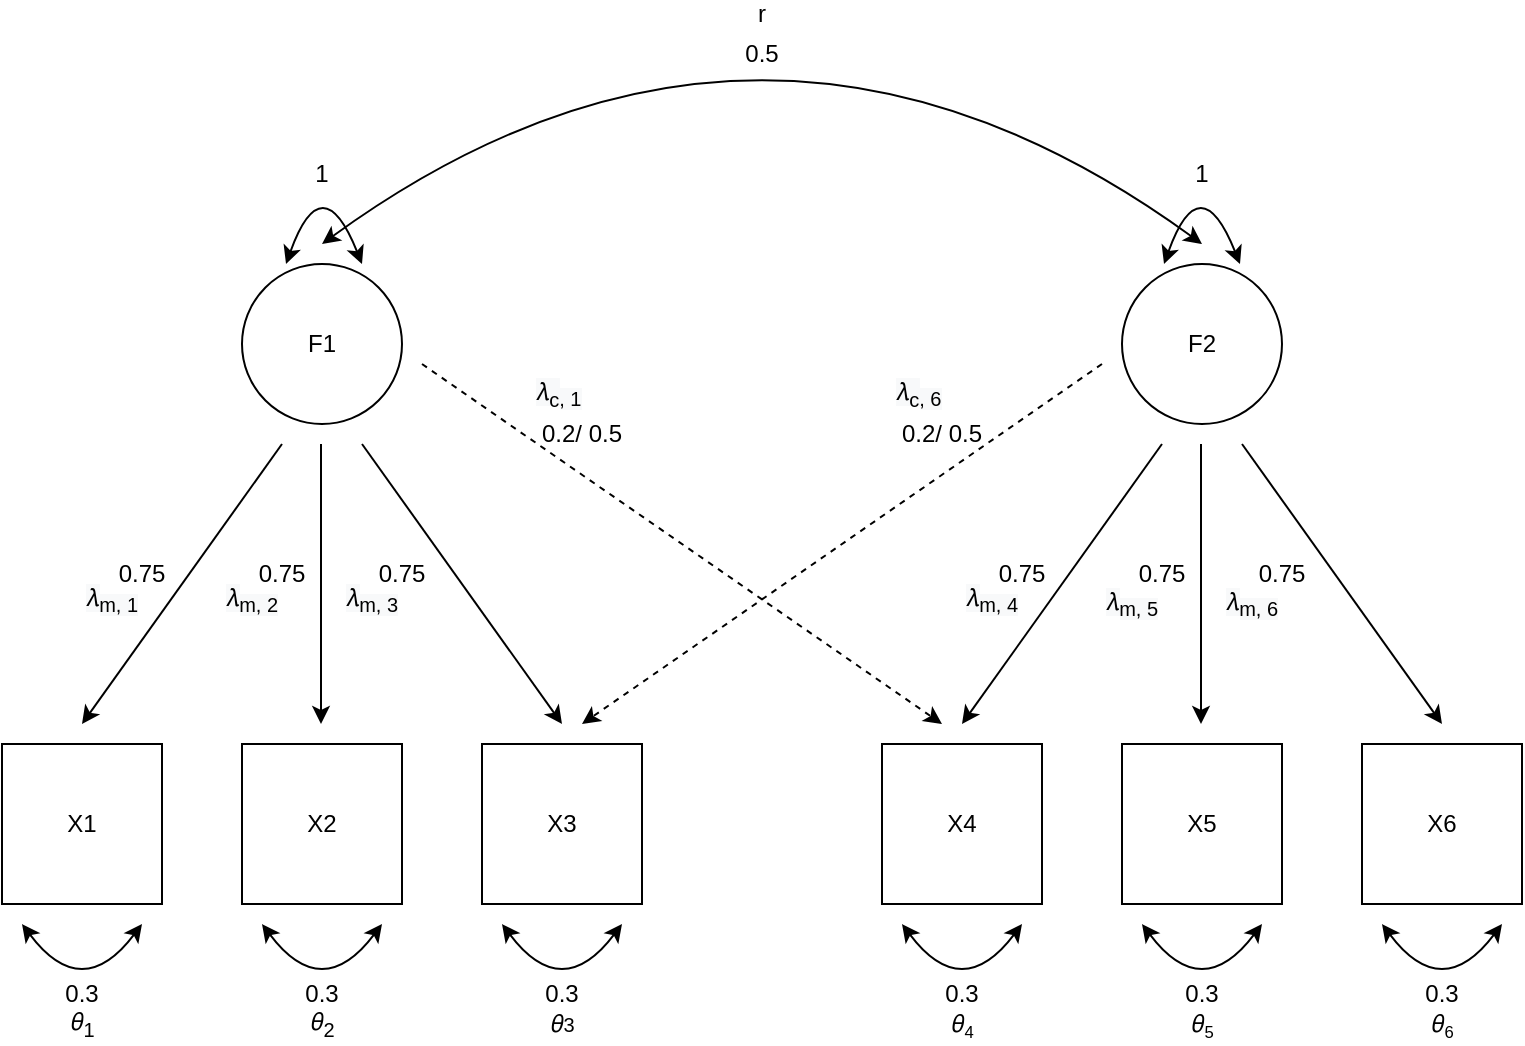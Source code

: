 <mxfile version="17.4.4" type="device"><diagram id="7yZWHM5hNiSJyR0sJOxw" name="Page-1"><mxGraphModel dx="1089" dy="457" grid="1" gridSize="10" guides="1" tooltips="1" connect="1" arrows="1" fold="1" page="1" pageScale="1" pageWidth="850" pageHeight="1100" math="0" shadow="0"><root><mxCell id="0"/><mxCell id="1" parent="0"/><mxCell id="l2Lz9_HfoFGXl_auylKm-1" value="X1" style="whiteSpace=wrap;html=1;aspect=fixed;" parent="1" vertex="1"><mxGeometry x="40" y="600" width="80" height="80" as="geometry"/></mxCell><mxCell id="l2Lz9_HfoFGXl_auylKm-2" value="X2" style="whiteSpace=wrap;html=1;aspect=fixed;" parent="1" vertex="1"><mxGeometry x="160" y="600" width="80" height="80" as="geometry"/></mxCell><mxCell id="l2Lz9_HfoFGXl_auylKm-3" value="X3" style="whiteSpace=wrap;html=1;aspect=fixed;" parent="1" vertex="1"><mxGeometry x="280" y="600" width="80" height="80" as="geometry"/></mxCell><mxCell id="l2Lz9_HfoFGXl_auylKm-4" value="X4" style="whiteSpace=wrap;html=1;aspect=fixed;" parent="1" vertex="1"><mxGeometry x="480" y="600" width="80" height="80" as="geometry"/></mxCell><mxCell id="l2Lz9_HfoFGXl_auylKm-5" value="X5" style="whiteSpace=wrap;html=1;aspect=fixed;" parent="1" vertex="1"><mxGeometry x="600" y="600" width="80" height="80" as="geometry"/></mxCell><mxCell id="l2Lz9_HfoFGXl_auylKm-6" value="X6" style="whiteSpace=wrap;html=1;aspect=fixed;" parent="1" vertex="1"><mxGeometry x="720" y="600" width="80" height="80" as="geometry"/></mxCell><mxCell id="l2Lz9_HfoFGXl_auylKm-7" value="F1" style="ellipse;whiteSpace=wrap;html=1;aspect=fixed;" parent="1" vertex="1"><mxGeometry x="160" y="360" width="80" height="80" as="geometry"/></mxCell><mxCell id="l2Lz9_HfoFGXl_auylKm-8" value="F2" style="ellipse;whiteSpace=wrap;html=1;aspect=fixed;" parent="1" vertex="1"><mxGeometry x="600" y="360" width="80" height="80" as="geometry"/></mxCell><mxCell id="tgd6ZOpWkAbLlobaqCAW-1" value="" style="endArrow=classic;startArrow=classic;html=1;curved=1;" parent="1" edge="1"><mxGeometry width="50" height="50" relative="1" as="geometry"><mxPoint x="200" y="350" as="sourcePoint"/><mxPoint x="640" y="350" as="targetPoint"/><Array as="points"><mxPoint x="420" y="190"/></Array></mxGeometry></mxCell><mxCell id="tgd6ZOpWkAbLlobaqCAW-2" value="" style="endArrow=classic;startArrow=classic;html=1;curved=1;exitX=0.275;exitY=0;exitDx=0;exitDy=0;exitPerimeter=0;" parent="1" source="l2Lz9_HfoFGXl_auylKm-7" edge="1"><mxGeometry width="50" height="50" relative="1" as="geometry"><mxPoint x="175" y="360" as="sourcePoint"/><mxPoint x="220" y="360" as="targetPoint"/><Array as="points"><mxPoint x="200" y="310"/></Array></mxGeometry></mxCell><mxCell id="tgd6ZOpWkAbLlobaqCAW-4" value="" style="endArrow=classic;startArrow=classic;html=1;curved=1;exitX=0.275;exitY=0;exitDx=0;exitDy=0;exitPerimeter=0;" parent="1" edge="1"><mxGeometry width="50" height="50" relative="1" as="geometry"><mxPoint x="621" y="360" as="sourcePoint"/><mxPoint x="659" y="360" as="targetPoint"/><Array as="points"><mxPoint x="639" y="310"/></Array></mxGeometry></mxCell><mxCell id="tgd6ZOpWkAbLlobaqCAW-5" value="" style="endArrow=classic;startArrow=classic;html=1;curved=1;" parent="1" edge="1"><mxGeometry width="50" height="50" relative="1" as="geometry"><mxPoint x="50" y="690" as="sourcePoint"/><mxPoint x="110" y="690" as="targetPoint"/><Array as="points"><mxPoint x="80" y="730"/></Array></mxGeometry></mxCell><mxCell id="tgd6ZOpWkAbLlobaqCAW-6" value="" style="endArrow=classic;startArrow=classic;html=1;curved=1;" parent="1" edge="1"><mxGeometry width="50" height="50" relative="1" as="geometry"><mxPoint x="170" y="690" as="sourcePoint"/><mxPoint x="230" y="690" as="targetPoint"/><Array as="points"><mxPoint x="200" y="730"/></Array></mxGeometry></mxCell><mxCell id="tgd6ZOpWkAbLlobaqCAW-7" value="" style="endArrow=classic;startArrow=classic;html=1;curved=1;" parent="1" edge="1"><mxGeometry width="50" height="50" relative="1" as="geometry"><mxPoint x="290" y="690" as="sourcePoint"/><mxPoint x="350" y="690" as="targetPoint"/><Array as="points"><mxPoint x="320" y="730"/></Array></mxGeometry></mxCell><mxCell id="tgd6ZOpWkAbLlobaqCAW-8" value="" style="endArrow=classic;startArrow=classic;html=1;curved=1;" parent="1" edge="1"><mxGeometry width="50" height="50" relative="1" as="geometry"><mxPoint x="490" y="690" as="sourcePoint"/><mxPoint x="550" y="690" as="targetPoint"/><Array as="points"><mxPoint x="520" y="730"/></Array></mxGeometry></mxCell><mxCell id="tgd6ZOpWkAbLlobaqCAW-9" value="" style="endArrow=classic;startArrow=classic;html=1;curved=1;" parent="1" edge="1"><mxGeometry width="50" height="50" relative="1" as="geometry"><mxPoint x="610" y="690" as="sourcePoint"/><mxPoint x="670" y="690" as="targetPoint"/><Array as="points"><mxPoint x="640" y="730"/></Array></mxGeometry></mxCell><mxCell id="tgd6ZOpWkAbLlobaqCAW-10" value="" style="endArrow=classic;startArrow=classic;html=1;curved=1;" parent="1" edge="1"><mxGeometry width="50" height="50" relative="1" as="geometry"><mxPoint x="730" y="690" as="sourcePoint"/><mxPoint x="790" y="690" as="targetPoint"/><Array as="points"><mxPoint x="760" y="730"/></Array></mxGeometry></mxCell><mxCell id="RlQ0effUyl4t4b7AmfCB-1" value="" style="endArrow=classic;html=1;rounded=0;" parent="1" edge="1"><mxGeometry width="50" height="50" relative="1" as="geometry"><mxPoint x="180" y="450" as="sourcePoint"/><mxPoint x="80" y="590" as="targetPoint"/></mxGeometry></mxCell><mxCell id="RlQ0effUyl4t4b7AmfCB-2" value="" style="endArrow=classic;html=1;rounded=0;" parent="1" edge="1"><mxGeometry width="50" height="50" relative="1" as="geometry"><mxPoint x="199.5" y="450" as="sourcePoint"/><mxPoint x="199.5" y="590" as="targetPoint"/></mxGeometry></mxCell><mxCell id="RlQ0effUyl4t4b7AmfCB-3" value="" style="endArrow=classic;html=1;rounded=0;" parent="1" edge="1"><mxGeometry width="50" height="50" relative="1" as="geometry"><mxPoint x="220" y="450" as="sourcePoint"/><mxPoint x="320" y="590" as="targetPoint"/></mxGeometry></mxCell><mxCell id="RlQ0effUyl4t4b7AmfCB-4" value="" style="endArrow=classic;html=1;rounded=0;" parent="1" edge="1"><mxGeometry width="50" height="50" relative="1" as="geometry"><mxPoint x="639.5" y="450" as="sourcePoint"/><mxPoint x="639.5" y="590" as="targetPoint"/></mxGeometry></mxCell><mxCell id="RlQ0effUyl4t4b7AmfCB-5" value="" style="endArrow=classic;html=1;rounded=0;" parent="1" edge="1"><mxGeometry width="50" height="50" relative="1" as="geometry"><mxPoint x="620" y="450" as="sourcePoint"/><mxPoint x="520" y="590" as="targetPoint"/></mxGeometry></mxCell><mxCell id="RlQ0effUyl4t4b7AmfCB-6" value="" style="endArrow=classic;html=1;rounded=0;" parent="1" edge="1"><mxGeometry width="50" height="50" relative="1" as="geometry"><mxPoint x="660" y="450" as="sourcePoint"/><mxPoint x="760" y="590" as="targetPoint"/></mxGeometry></mxCell><mxCell id="gGguRTh97zDVYsn-qXuR-1" value="1" style="text;html=1;strokeColor=none;fillColor=none;align=center;verticalAlign=middle;whiteSpace=wrap;rounded=0;" parent="1" vertex="1"><mxGeometry x="170" y="310" width="60" height="10" as="geometry"/></mxCell><mxCell id="gGguRTh97zDVYsn-qXuR-4" value="1" style="text;html=1;strokeColor=none;fillColor=none;align=center;verticalAlign=middle;whiteSpace=wrap;rounded=0;" parent="1" vertex="1"><mxGeometry x="610" y="310" width="60" height="10" as="geometry"/></mxCell><mxCell id="gGguRTh97zDVYsn-qXuR-5" value="0.5" style="text;html=1;strokeColor=none;fillColor=none;align=center;verticalAlign=middle;whiteSpace=wrap;rounded=0;" parent="1" vertex="1"><mxGeometry x="390" y="250" width="60" height="10" as="geometry"/></mxCell><mxCell id="gGguRTh97zDVYsn-qXuR-6" value="0.3" style="text;html=1;strokeColor=none;fillColor=none;align=center;verticalAlign=middle;whiteSpace=wrap;rounded=0;" parent="1" vertex="1"><mxGeometry x="50" y="720" width="60" height="10" as="geometry"/></mxCell><mxCell id="gGguRTh97zDVYsn-qXuR-7" value="0.3" style="text;html=1;strokeColor=none;fillColor=none;align=center;verticalAlign=middle;whiteSpace=wrap;rounded=0;" parent="1" vertex="1"><mxGeometry x="170" y="720" width="60" height="10" as="geometry"/></mxCell><mxCell id="gGguRTh97zDVYsn-qXuR-8" value="0.3" style="text;html=1;strokeColor=none;fillColor=none;align=center;verticalAlign=middle;whiteSpace=wrap;rounded=0;" parent="1" vertex="1"><mxGeometry x="290" y="720" width="60" height="10" as="geometry"/></mxCell><mxCell id="gGguRTh97zDVYsn-qXuR-10" value="0.3" style="text;html=1;strokeColor=none;fillColor=none;align=center;verticalAlign=middle;whiteSpace=wrap;rounded=0;" parent="1" vertex="1"><mxGeometry x="490" y="720" width="60" height="10" as="geometry"/></mxCell><mxCell id="gGguRTh97zDVYsn-qXuR-11" value="0.3" style="text;html=1;strokeColor=none;fillColor=none;align=center;verticalAlign=middle;whiteSpace=wrap;rounded=0;" parent="1" vertex="1"><mxGeometry x="610" y="720" width="60" height="10" as="geometry"/></mxCell><mxCell id="gGguRTh97zDVYsn-qXuR-12" value="0.3" style="text;html=1;strokeColor=none;fillColor=none;align=center;verticalAlign=middle;whiteSpace=wrap;rounded=0;" parent="1" vertex="1"><mxGeometry x="730" y="720" width="60" height="10" as="geometry"/></mxCell><mxCell id="gGguRTh97zDVYsn-qXuR-13" value="0.75" style="text;html=1;strokeColor=none;fillColor=none;align=center;verticalAlign=middle;whiteSpace=wrap;rounded=0;" parent="1" vertex="1"><mxGeometry x="80" y="510" width="60" height="10" as="geometry"/></mxCell><mxCell id="gGguRTh97zDVYsn-qXuR-22" value="" style="endArrow=classic;html=1;rounded=0;dashed=1;" parent="1" edge="1"><mxGeometry width="50" height="50" relative="1" as="geometry"><mxPoint x="250" y="410" as="sourcePoint"/><mxPoint x="510" y="590" as="targetPoint"/></mxGeometry></mxCell><mxCell id="gGguRTh97zDVYsn-qXuR-23" value="" style="endArrow=classic;html=1;rounded=0;dashed=1;" parent="1" edge="1"><mxGeometry width="50" height="50" relative="1" as="geometry"><mxPoint x="590" y="410" as="sourcePoint"/><mxPoint x="330" y="590" as="targetPoint"/></mxGeometry></mxCell><mxCell id="gGguRTh97zDVYsn-qXuR-24" value="0.2/ 0.5" style="text;html=1;strokeColor=none;fillColor=none;align=center;verticalAlign=middle;whiteSpace=wrap;rounded=0;" parent="1" vertex="1"><mxGeometry x="300" y="440" width="60" height="10" as="geometry"/></mxCell><mxCell id="gGguRTh97zDVYsn-qXuR-28" value="0.2/ 0.5" style="text;html=1;strokeColor=none;fillColor=none;align=center;verticalAlign=middle;whiteSpace=wrap;rounded=0;" parent="1" vertex="1"><mxGeometry x="480" y="440" width="60" height="10" as="geometry"/></mxCell><mxCell id="EZoO8CYYOMV7mXSTgMPz-3" value="0.75" style="text;html=1;strokeColor=none;fillColor=none;align=center;verticalAlign=middle;whiteSpace=wrap;rounded=0;" parent="1" vertex="1"><mxGeometry x="150" y="510" width="60" height="10" as="geometry"/></mxCell><mxCell id="EZoO8CYYOMV7mXSTgMPz-5" value="0.75" style="text;html=1;strokeColor=none;fillColor=none;align=center;verticalAlign=middle;whiteSpace=wrap;rounded=0;" parent="1" vertex="1"><mxGeometry x="210" y="510" width="60" height="10" as="geometry"/></mxCell><mxCell id="EZoO8CYYOMV7mXSTgMPz-7" value="0.75" style="text;html=1;strokeColor=none;fillColor=none;align=center;verticalAlign=middle;whiteSpace=wrap;rounded=0;" parent="1" vertex="1"><mxGeometry x="520" y="510" width="60" height="10" as="geometry"/></mxCell><mxCell id="EZoO8CYYOMV7mXSTgMPz-8" value="0.75" style="text;html=1;strokeColor=none;fillColor=none;align=center;verticalAlign=middle;whiteSpace=wrap;rounded=0;" parent="1" vertex="1"><mxGeometry x="650" y="510" width="60" height="10" as="geometry"/></mxCell><mxCell id="EZoO8CYYOMV7mXSTgMPz-9" value="0.75" style="text;html=1;strokeColor=none;fillColor=none;align=center;verticalAlign=middle;whiteSpace=wrap;rounded=0;" parent="1" vertex="1"><mxGeometry x="590" y="510" width="60" height="10" as="geometry"/></mxCell><mxCell id="Vt7r0TU3cWj8TG8nADMm-1" value="𝜃&lt;sub&gt;1&lt;/sub&gt;" style="text;html=1;align=center;verticalAlign=middle;resizable=0;points=[];autosize=1;strokeColor=none;fillColor=none;" vertex="1" parent="1"><mxGeometry x="65" y="730" width="30" height="20" as="geometry"/></mxCell><mxCell id="Vt7r0TU3cWj8TG8nADMm-2" value="𝜃&lt;sub&gt;2&lt;/sub&gt;" style="text;html=1;align=center;verticalAlign=middle;resizable=0;points=[];autosize=1;strokeColor=none;fillColor=none;" vertex="1" parent="1"><mxGeometry x="185" y="730" width="30" height="20" as="geometry"/></mxCell><mxCell id="Vt7r0TU3cWj8TG8nADMm-3" value="𝜃&lt;span style=&quot;font-size: 10px&quot;&gt;3&lt;/span&gt;" style="text;html=1;align=center;verticalAlign=middle;resizable=0;points=[];autosize=1;strokeColor=none;fillColor=none;" vertex="1" parent="1"><mxGeometry x="305" y="730" width="30" height="20" as="geometry"/></mxCell><mxCell id="Vt7r0TU3cWj8TG8nADMm-4" value="𝜃&lt;span style=&quot;font-size: 10px&quot;&gt;&lt;sub&gt;4&lt;/sub&gt;&lt;/span&gt;" style="text;html=1;align=center;verticalAlign=middle;resizable=0;points=[];autosize=1;strokeColor=none;fillColor=none;" vertex="1" parent="1"><mxGeometry x="505" y="730" width="30" height="20" as="geometry"/></mxCell><mxCell id="Vt7r0TU3cWj8TG8nADMm-5" value="𝜃&lt;span style=&quot;font-size: 10px&quot;&gt;&lt;sub&gt;5&lt;/sub&gt;&lt;/span&gt;" style="text;html=1;align=center;verticalAlign=middle;resizable=0;points=[];autosize=1;strokeColor=none;fillColor=none;" vertex="1" parent="1"><mxGeometry x="625" y="730" width="30" height="20" as="geometry"/></mxCell><mxCell id="Vt7r0TU3cWj8TG8nADMm-6" value="𝜃&lt;span style=&quot;font-size: 10px&quot;&gt;&lt;sub&gt;6&lt;/sub&gt;&lt;/span&gt;" style="text;html=1;align=center;verticalAlign=middle;resizable=0;points=[];autosize=1;strokeColor=none;fillColor=none;" vertex="1" parent="1"><mxGeometry x="745" y="730" width="30" height="20" as="geometry"/></mxCell><mxCell id="Vt7r0TU3cWj8TG8nADMm-9" value="&lt;span style=&quot;color: rgb(0 , 0 , 0) ; font-family: &amp;#34;helvetica&amp;#34; ; font-size: 12px ; font-style: normal ; font-weight: 400 ; letter-spacing: normal ; text-align: center ; text-indent: 0px ; text-transform: none ; word-spacing: 0px ; background-color: rgb(248 , 249 , 250) ; display: inline ; float: none&quot;&gt;𝜆&lt;/span&gt;&lt;sub style=&quot;color: rgb(0 , 0 , 0) ; font-family: &amp;#34;helvetica&amp;#34; ; font-style: normal ; font-weight: 400 ; letter-spacing: normal ; text-align: center ; text-indent: 0px ; text-transform: none ; word-spacing: 0px ; background-color: rgb(248 , 249 , 250)&quot;&gt;m, 3&lt;/sub&gt;" style="text;whiteSpace=wrap;html=1;" vertex="1" parent="1"><mxGeometry x="210" y="512.5" width="70" height="25" as="geometry"/></mxCell><mxCell id="Vt7r0TU3cWj8TG8nADMm-11" value="&lt;span style=&quot;color: rgb(0 , 0 , 0) ; font-family: &amp;#34;helvetica&amp;#34; ; font-size: 12px ; font-style: normal ; font-weight: 400 ; letter-spacing: normal ; text-align: center ; text-indent: 0px ; text-transform: none ; word-spacing: 0px ; background-color: rgb(248 , 249 , 250) ; display: inline ; float: none&quot;&gt;𝜆&lt;/span&gt;&lt;sub style=&quot;color: rgb(0 , 0 , 0) ; font-family: &amp;#34;helvetica&amp;#34; ; font-style: normal ; font-weight: 400 ; letter-spacing: normal ; text-align: center ; text-indent: 0px ; text-transform: none ; word-spacing: 0px ; background-color: rgb(248 , 249 , 250)&quot;&gt;m, 4&lt;/sub&gt;" style="text;whiteSpace=wrap;html=1;" vertex="1" parent="1"><mxGeometry x="520" y="512.5" width="70" height="30" as="geometry"/></mxCell><mxCell id="Vt7r0TU3cWj8TG8nADMm-13" value="&lt;span style=&quot;color: rgb(0 , 0 , 0) ; font-family: &amp;#34;helvetica&amp;#34; ; font-size: 12px ; font-style: normal ; font-weight: 400 ; letter-spacing: normal ; text-align: center ; text-indent: 0px ; text-transform: none ; word-spacing: 0px ; background-color: rgb(248 , 249 , 250) ; display: inline ; float: none&quot;&gt;𝜆&lt;/span&gt;&lt;sub style=&quot;color: rgb(0 , 0 , 0) ; font-family: &amp;#34;helvetica&amp;#34; ; font-style: normal ; font-weight: 400 ; letter-spacing: normal ; text-align: center ; text-indent: 0px ; text-transform: none ; word-spacing: 0px ; background-color: rgb(248 , 249 , 250)&quot;&gt;m, 5&lt;/sub&gt;" style="text;whiteSpace=wrap;html=1;" vertex="1" parent="1"><mxGeometry x="590" y="515" width="70" height="25" as="geometry"/></mxCell><mxCell id="Vt7r0TU3cWj8TG8nADMm-14" value="&lt;span style=&quot;color: rgb(0 , 0 , 0) ; font-family: &amp;#34;helvetica&amp;#34; ; font-size: 12px ; font-style: normal ; font-weight: 400 ; letter-spacing: normal ; text-align: center ; text-indent: 0px ; text-transform: none ; word-spacing: 0px ; background-color: rgb(248 , 249 , 250) ; display: inline ; float: none&quot;&gt;𝜆&lt;/span&gt;&lt;sub style=&quot;color: rgb(0 , 0 , 0) ; font-family: &amp;#34;helvetica&amp;#34; ; font-style: normal ; font-weight: 400 ; letter-spacing: normal ; text-align: center ; text-indent: 0px ; text-transform: none ; word-spacing: 0px ; background-color: rgb(248 , 249 , 250)&quot;&gt;m, 6&lt;/sub&gt;" style="text;whiteSpace=wrap;html=1;" vertex="1" parent="1"><mxGeometry x="650" y="515" width="70" height="30" as="geometry"/></mxCell><mxCell id="Vt7r0TU3cWj8TG8nADMm-15" value="&lt;span style=&quot;color: rgb(0 , 0 , 0) ; font-family: &amp;#34;helvetica&amp;#34; ; font-size: 12px ; font-style: normal ; font-weight: 400 ; letter-spacing: normal ; text-align: center ; text-indent: 0px ; text-transform: none ; word-spacing: 0px ; background-color: rgb(248 , 249 , 250) ; display: inline ; float: none&quot;&gt;𝜆&lt;sub&gt;c&lt;/sub&gt;&lt;/span&gt;&lt;sub style=&quot;color: rgb(0 , 0 , 0) ; font-family: &amp;#34;helvetica&amp;#34; ; font-style: normal ; font-weight: 400 ; letter-spacing: normal ; text-align: center ; text-indent: 0px ; text-transform: none ; word-spacing: 0px ; background-color: rgb(248 , 249 , 250)&quot;&gt;, 1&lt;/sub&gt;" style="text;whiteSpace=wrap;html=1;" vertex="1" parent="1"><mxGeometry x="305" y="410" width="70" height="30" as="geometry"/></mxCell><mxCell id="Vt7r0TU3cWj8TG8nADMm-16" value="&lt;span style=&quot;color: rgb(0 , 0 , 0) ; font-family: &amp;#34;helvetica&amp;#34; ; font-size: 12px ; font-style: normal ; font-weight: 400 ; letter-spacing: normal ; text-align: center ; text-indent: 0px ; text-transform: none ; word-spacing: 0px ; background-color: rgb(248 , 249 , 250) ; display: inline ; float: none&quot;&gt;𝜆&lt;sub&gt;c&lt;/sub&gt;&lt;/span&gt;&lt;sub style=&quot;color: rgb(0 , 0 , 0) ; font-family: &amp;#34;helvetica&amp;#34; ; font-style: normal ; font-weight: 400 ; letter-spacing: normal ; text-align: center ; text-indent: 0px ; text-transform: none ; word-spacing: 0px ; background-color: rgb(248 , 249 , 250)&quot;&gt;, 6&lt;/sub&gt;" style="text;whiteSpace=wrap;html=1;" vertex="1" parent="1"><mxGeometry x="485" y="410" width="70" height="30" as="geometry"/></mxCell><mxCell id="Vt7r0TU3cWj8TG8nADMm-17" value="&lt;span style=&quot;color: rgb(0 , 0 , 0) ; font-family: &amp;#34;helvetica&amp;#34; ; font-size: 12px ; font-style: normal ; font-weight: 400 ; letter-spacing: normal ; text-align: center ; text-indent: 0px ; text-transform: none ; word-spacing: 0px ; background-color: rgb(248 , 249 , 250) ; display: inline ; float: none&quot;&gt;𝜆&lt;/span&gt;&lt;sub style=&quot;color: rgb(0 , 0 , 0) ; font-family: &amp;#34;helvetica&amp;#34; ; font-style: normal ; font-weight: 400 ; letter-spacing: normal ; text-align: center ; text-indent: 0px ; text-transform: none ; word-spacing: 0px ; background-color: rgb(248 , 249 , 250)&quot;&gt;m, 1&lt;/sub&gt;" style="text;whiteSpace=wrap;html=1;" vertex="1" parent="1"><mxGeometry x="80" y="512.5" width="70" height="30" as="geometry"/></mxCell><mxCell id="Vt7r0TU3cWj8TG8nADMm-18" value="&lt;span style=&quot;color: rgb(0 , 0 , 0) ; font-family: &amp;#34;helvetica&amp;#34; ; font-size: 12px ; font-style: normal ; font-weight: 400 ; letter-spacing: normal ; text-align: center ; text-indent: 0px ; text-transform: none ; word-spacing: 0px ; background-color: rgb(248 , 249 , 250) ; display: inline ; float: none&quot;&gt;𝜆&lt;/span&gt;&lt;sub style=&quot;color: rgb(0 , 0 , 0) ; font-family: &amp;#34;helvetica&amp;#34; ; font-style: normal ; font-weight: 400 ; letter-spacing: normal ; text-align: center ; text-indent: 0px ; text-transform: none ; word-spacing: 0px ; background-color: rgb(248 , 249 , 250)&quot;&gt;m, 2&lt;/sub&gt;" style="text;whiteSpace=wrap;html=1;" vertex="1" parent="1"><mxGeometry x="150" y="512.5" width="70" height="30" as="geometry"/></mxCell><mxCell id="Vt7r0TU3cWj8TG8nADMm-21" value="r" style="text;html=1;strokeColor=none;fillColor=none;align=center;verticalAlign=middle;whiteSpace=wrap;rounded=0;" vertex="1" parent="1"><mxGeometry x="390" y="230" width="60" height="10" as="geometry"/></mxCell></root></mxGraphModel></diagram></mxfile>